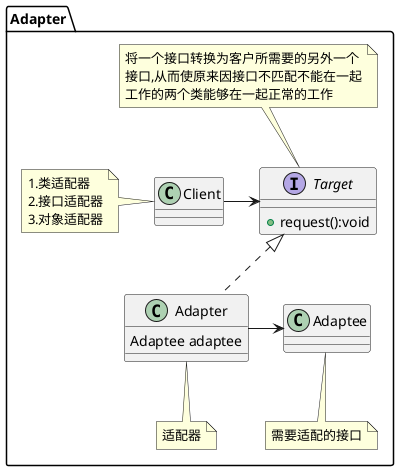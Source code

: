 @startuml
package "Adapter"{

    interface Target{
        +request():void
    }
    note top:将一个接口转换为客户所需要的另外一个\n接口,从而使原来因接口不匹配不能在一起\n工作的两个类能够在一起正常的工作
    class Adapter
      note bottom:适配器
    class Adapter implements Target{
        Adaptee adaptee
    }

    class Adaptee
    note bottom:需要适配的接口
    Adapter ->Adaptee

    class Client
    note left:1.类适配器\n2.接口适配器\n3.对象适配器
    Client ->Target
}

@enduml